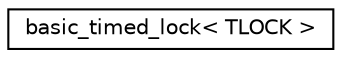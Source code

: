 digraph "Graphical Class Hierarchy"
{
 // LATEX_PDF_SIZE
  edge [fontname="Helvetica",fontsize="10",labelfontname="Helvetica",labelfontsize="10"];
  node [fontname="Helvetica",fontsize="10",shape=record];
  rankdir="LR";
  Node0 [label="basic_timed_lock\< TLOCK \>",height=0.2,width=0.4,color="black", fillcolor="white", style="filled",URL="$classbasic__timed__lock.html",tooltip=" "];
}
